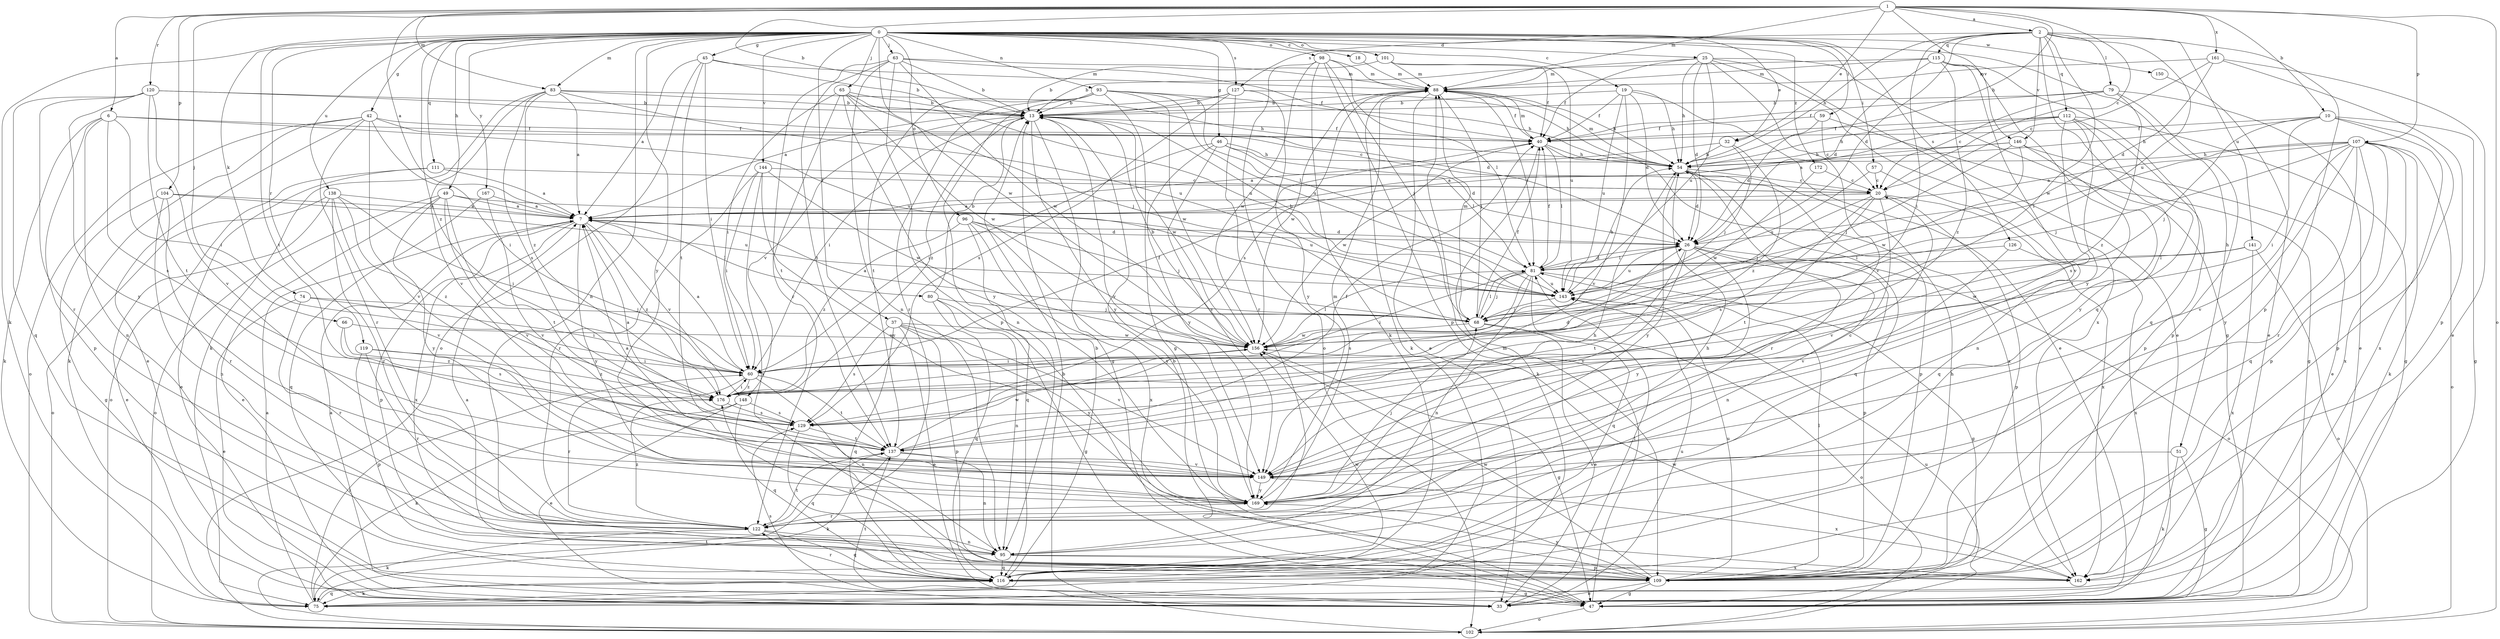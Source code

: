 strict digraph  {
0;
1;
2;
6;
7;
10;
13;
18;
19;
20;
25;
26;
32;
33;
37;
40;
42;
45;
46;
47;
49;
51;
54;
57;
59;
60;
63;
65;
66;
68;
74;
75;
79;
80;
81;
83;
88;
93;
95;
96;
98;
101;
102;
104;
107;
109;
111;
112;
115;
116;
119;
120;
122;
126;
127;
129;
137;
138;
141;
143;
144;
146;
148;
149;
150;
156;
161;
162;
167;
169;
172;
176;
0 -> 18  [label=c];
0 -> 19  [label=c];
0 -> 25  [label=d];
0 -> 32  [label=e];
0 -> 37  [label=f];
0 -> 42  [label=g];
0 -> 45  [label=g];
0 -> 46  [label=g];
0 -> 49  [label=h];
0 -> 51  [label=h];
0 -> 57  [label=i];
0 -> 59  [label=i];
0 -> 63  [label=j];
0 -> 65  [label=j];
0 -> 74  [label=k];
0 -> 75  [label=k];
0 -> 83  [label=m];
0 -> 93  [label=n];
0 -> 95  [label=n];
0 -> 96  [label=o];
0 -> 98  [label=o];
0 -> 101  [label=o];
0 -> 111  [label=q];
0 -> 119  [label=r];
0 -> 126  [label=s];
0 -> 127  [label=s];
0 -> 137  [label=t];
0 -> 138  [label=u];
0 -> 144  [label=v];
0 -> 150  [label=w];
0 -> 156  [label=w];
0 -> 167  [label=y];
0 -> 169  [label=y];
0 -> 172  [label=z];
0 -> 176  [label=z];
1 -> 2  [label=a];
1 -> 6  [label=a];
1 -> 7  [label=a];
1 -> 10  [label=b];
1 -> 13  [label=b];
1 -> 20  [label=c];
1 -> 32  [label=e];
1 -> 54  [label=h];
1 -> 66  [label=j];
1 -> 83  [label=m];
1 -> 88  [label=m];
1 -> 102  [label=o];
1 -> 104  [label=p];
1 -> 107  [label=p];
1 -> 120  [label=r];
1 -> 146  [label=v];
1 -> 161  [label=x];
2 -> 26  [label=d];
2 -> 54  [label=h];
2 -> 60  [label=i];
2 -> 79  [label=l];
2 -> 109  [label=p];
2 -> 112  [label=q];
2 -> 115  [label=q];
2 -> 116  [label=q];
2 -> 127  [label=s];
2 -> 141  [label=u];
2 -> 143  [label=u];
2 -> 146  [label=v];
2 -> 156  [label=w];
6 -> 40  [label=f];
6 -> 60  [label=i];
6 -> 75  [label=k];
6 -> 95  [label=n];
6 -> 109  [label=p];
6 -> 129  [label=s];
6 -> 143  [label=u];
7 -> 26  [label=d];
7 -> 80  [label=l];
7 -> 109  [label=p];
7 -> 148  [label=v];
7 -> 162  [label=x];
7 -> 169  [label=y];
7 -> 176  [label=z];
10 -> 40  [label=f];
10 -> 47  [label=g];
10 -> 54  [label=h];
10 -> 60  [label=i];
10 -> 68  [label=j];
10 -> 109  [label=p];
10 -> 162  [label=x];
13 -> 40  [label=f];
13 -> 47  [label=g];
13 -> 60  [label=i];
13 -> 148  [label=v];
13 -> 149  [label=v];
13 -> 156  [label=w];
13 -> 169  [label=y];
13 -> 176  [label=z];
18 -> 88  [label=m];
19 -> 13  [label=b];
19 -> 26  [label=d];
19 -> 33  [label=e];
19 -> 40  [label=f];
19 -> 54  [label=h];
19 -> 143  [label=u];
19 -> 149  [label=v];
20 -> 7  [label=a];
20 -> 68  [label=j];
20 -> 109  [label=p];
20 -> 129  [label=s];
20 -> 137  [label=t];
20 -> 149  [label=v];
20 -> 162  [label=x];
25 -> 26  [label=d];
25 -> 33  [label=e];
25 -> 40  [label=f];
25 -> 47  [label=g];
25 -> 54  [label=h];
25 -> 88  [label=m];
25 -> 143  [label=u];
25 -> 149  [label=v];
25 -> 162  [label=x];
26 -> 81  [label=l];
26 -> 95  [label=n];
26 -> 102  [label=o];
26 -> 109  [label=p];
26 -> 137  [label=t];
26 -> 143  [label=u];
26 -> 149  [label=v];
26 -> 169  [label=y];
32 -> 7  [label=a];
32 -> 54  [label=h];
32 -> 68  [label=j];
32 -> 176  [label=z];
33 -> 7  [label=a];
33 -> 81  [label=l];
33 -> 129  [label=s];
33 -> 137  [label=t];
33 -> 143  [label=u];
37 -> 33  [label=e];
37 -> 109  [label=p];
37 -> 116  [label=q];
37 -> 129  [label=s];
37 -> 149  [label=v];
37 -> 156  [label=w];
37 -> 169  [label=y];
40 -> 54  [label=h];
40 -> 75  [label=k];
40 -> 81  [label=l];
40 -> 88  [label=m];
40 -> 156  [label=w];
40 -> 162  [label=x];
42 -> 20  [label=c];
42 -> 33  [label=e];
42 -> 40  [label=f];
42 -> 60  [label=i];
42 -> 75  [label=k];
42 -> 102  [label=o];
42 -> 122  [label=r];
42 -> 149  [label=v];
45 -> 7  [label=a];
45 -> 13  [label=b];
45 -> 60  [label=i];
45 -> 88  [label=m];
45 -> 102  [label=o];
45 -> 137  [label=t];
46 -> 26  [label=d];
46 -> 54  [label=h];
46 -> 60  [label=i];
46 -> 81  [label=l];
46 -> 149  [label=v];
46 -> 169  [label=y];
47 -> 13  [label=b];
47 -> 88  [label=m];
47 -> 102  [label=o];
49 -> 7  [label=a];
49 -> 33  [label=e];
49 -> 102  [label=o];
49 -> 137  [label=t];
49 -> 143  [label=u];
49 -> 149  [label=v];
49 -> 169  [label=y];
51 -> 47  [label=g];
51 -> 75  [label=k];
51 -> 149  [label=v];
54 -> 20  [label=c];
54 -> 26  [label=d];
54 -> 88  [label=m];
54 -> 109  [label=p];
54 -> 116  [label=q];
54 -> 122  [label=r];
54 -> 169  [label=y];
57 -> 20  [label=c];
57 -> 116  [label=q];
57 -> 143  [label=u];
59 -> 20  [label=c];
59 -> 26  [label=d];
59 -> 40  [label=f];
59 -> 47  [label=g];
60 -> 7  [label=a];
60 -> 40  [label=f];
60 -> 95  [label=n];
60 -> 122  [label=r];
60 -> 137  [label=t];
60 -> 176  [label=z];
63 -> 13  [label=b];
63 -> 40  [label=f];
63 -> 88  [label=m];
63 -> 95  [label=n];
63 -> 109  [label=p];
63 -> 122  [label=r];
63 -> 137  [label=t];
63 -> 156  [label=w];
65 -> 13  [label=b];
65 -> 60  [label=i];
65 -> 68  [label=j];
65 -> 137  [label=t];
65 -> 143  [label=u];
65 -> 156  [label=w];
65 -> 169  [label=y];
66 -> 129  [label=s];
66 -> 156  [label=w];
66 -> 176  [label=z];
68 -> 7  [label=a];
68 -> 33  [label=e];
68 -> 40  [label=f];
68 -> 81  [label=l];
68 -> 88  [label=m];
68 -> 102  [label=o];
68 -> 156  [label=w];
74 -> 33  [label=e];
74 -> 60  [label=i];
74 -> 68  [label=j];
74 -> 122  [label=r];
75 -> 7  [label=a];
75 -> 60  [label=i];
75 -> 116  [label=q];
79 -> 13  [label=b];
79 -> 20  [label=c];
79 -> 33  [label=e];
79 -> 40  [label=f];
79 -> 109  [label=p];
79 -> 176  [label=z];
80 -> 13  [label=b];
80 -> 47  [label=g];
80 -> 68  [label=j];
80 -> 95  [label=n];
80 -> 116  [label=q];
81 -> 26  [label=d];
81 -> 40  [label=f];
81 -> 47  [label=g];
81 -> 60  [label=i];
81 -> 68  [label=j];
81 -> 95  [label=n];
81 -> 116  [label=q];
81 -> 129  [label=s];
81 -> 143  [label=u];
83 -> 7  [label=a];
83 -> 13  [label=b];
83 -> 54  [label=h];
83 -> 75  [label=k];
83 -> 129  [label=s];
83 -> 143  [label=u];
83 -> 149  [label=v];
83 -> 176  [label=z];
88 -> 13  [label=b];
88 -> 33  [label=e];
88 -> 40  [label=f];
88 -> 54  [label=h];
88 -> 68  [label=j];
88 -> 75  [label=k];
88 -> 81  [label=l];
88 -> 129  [label=s];
88 -> 156  [label=w];
93 -> 13  [label=b];
93 -> 47  [label=g];
93 -> 54  [label=h];
93 -> 81  [label=l];
93 -> 95  [label=n];
93 -> 122  [label=r];
93 -> 137  [label=t];
93 -> 143  [label=u];
93 -> 156  [label=w];
95 -> 109  [label=p];
95 -> 116  [label=q];
95 -> 162  [label=x];
96 -> 26  [label=d];
96 -> 68  [label=j];
96 -> 116  [label=q];
96 -> 162  [label=x];
96 -> 169  [label=y];
96 -> 176  [label=z];
98 -> 68  [label=j];
98 -> 75  [label=k];
98 -> 81  [label=l];
98 -> 88  [label=m];
98 -> 102  [label=o];
98 -> 109  [label=p];
98 -> 156  [label=w];
101 -> 13  [label=b];
101 -> 40  [label=f];
101 -> 88  [label=m];
101 -> 143  [label=u];
102 -> 13  [label=b];
102 -> 137  [label=t];
102 -> 143  [label=u];
104 -> 7  [label=a];
104 -> 47  [label=g];
104 -> 95  [label=n];
104 -> 122  [label=r];
104 -> 143  [label=u];
107 -> 7  [label=a];
107 -> 54  [label=h];
107 -> 68  [label=j];
107 -> 75  [label=k];
107 -> 81  [label=l];
107 -> 102  [label=o];
107 -> 109  [label=p];
107 -> 116  [label=q];
107 -> 122  [label=r];
107 -> 149  [label=v];
107 -> 162  [label=x];
107 -> 169  [label=y];
109 -> 7  [label=a];
109 -> 33  [label=e];
109 -> 47  [label=g];
109 -> 54  [label=h];
109 -> 81  [label=l];
109 -> 143  [label=u];
109 -> 156  [label=w];
109 -> 169  [label=y];
109 -> 176  [label=z];
111 -> 7  [label=a];
111 -> 20  [label=c];
111 -> 33  [label=e];
111 -> 102  [label=o];
112 -> 7  [label=a];
112 -> 40  [label=f];
112 -> 47  [label=g];
112 -> 54  [label=h];
112 -> 109  [label=p];
112 -> 129  [label=s];
112 -> 137  [label=t];
112 -> 169  [label=y];
115 -> 13  [label=b];
115 -> 26  [label=d];
115 -> 88  [label=m];
115 -> 116  [label=q];
115 -> 149  [label=v];
115 -> 169  [label=y];
115 -> 176  [label=z];
116 -> 13  [label=b];
116 -> 47  [label=g];
116 -> 75  [label=k];
116 -> 122  [label=r];
116 -> 156  [label=w];
119 -> 60  [label=i];
119 -> 109  [label=p];
119 -> 122  [label=r];
119 -> 176  [label=z];
120 -> 13  [label=b];
120 -> 26  [label=d];
120 -> 116  [label=q];
120 -> 122  [label=r];
120 -> 137  [label=t];
120 -> 149  [label=v];
120 -> 169  [label=y];
122 -> 54  [label=h];
122 -> 75  [label=k];
122 -> 95  [label=n];
122 -> 116  [label=q];
122 -> 137  [label=t];
122 -> 176  [label=z];
126 -> 81  [label=l];
126 -> 149  [label=v];
126 -> 162  [label=x];
127 -> 7  [label=a];
127 -> 13  [label=b];
127 -> 54  [label=h];
127 -> 122  [label=r];
127 -> 129  [label=s];
127 -> 169  [label=y];
129 -> 7  [label=a];
129 -> 116  [label=q];
129 -> 137  [label=t];
137 -> 40  [label=f];
137 -> 75  [label=k];
137 -> 95  [label=n];
137 -> 149  [label=v];
137 -> 156  [label=w];
138 -> 7  [label=a];
138 -> 33  [label=e];
138 -> 60  [label=i];
138 -> 102  [label=o];
138 -> 122  [label=r];
138 -> 149  [label=v];
138 -> 176  [label=z];
141 -> 81  [label=l];
141 -> 102  [label=o];
141 -> 156  [label=w];
141 -> 162  [label=x];
143 -> 13  [label=b];
143 -> 54  [label=h];
143 -> 68  [label=j];
144 -> 20  [label=c];
144 -> 60  [label=i];
144 -> 122  [label=r];
144 -> 156  [label=w];
144 -> 162  [label=x];
144 -> 169  [label=y];
146 -> 7  [label=a];
146 -> 33  [label=e];
146 -> 54  [label=h];
146 -> 68  [label=j];
146 -> 95  [label=n];
146 -> 156  [label=w];
148 -> 33  [label=e];
148 -> 75  [label=k];
148 -> 116  [label=q];
148 -> 129  [label=s];
149 -> 7  [label=a];
149 -> 20  [label=c];
149 -> 162  [label=x];
149 -> 169  [label=y];
150 -> 33  [label=e];
156 -> 13  [label=b];
156 -> 47  [label=g];
156 -> 60  [label=i];
156 -> 81  [label=l];
161 -> 20  [label=c];
161 -> 26  [label=d];
161 -> 33  [label=e];
161 -> 88  [label=m];
161 -> 109  [label=p];
162 -> 156  [label=w];
167 -> 7  [label=a];
167 -> 116  [label=q];
167 -> 149  [label=v];
169 -> 54  [label=h];
169 -> 68  [label=j];
169 -> 88  [label=m];
169 -> 122  [label=r];
172 -> 20  [label=c];
172 -> 156  [label=w];
176 -> 26  [label=d];
176 -> 60  [label=i];
176 -> 129  [label=s];
}
